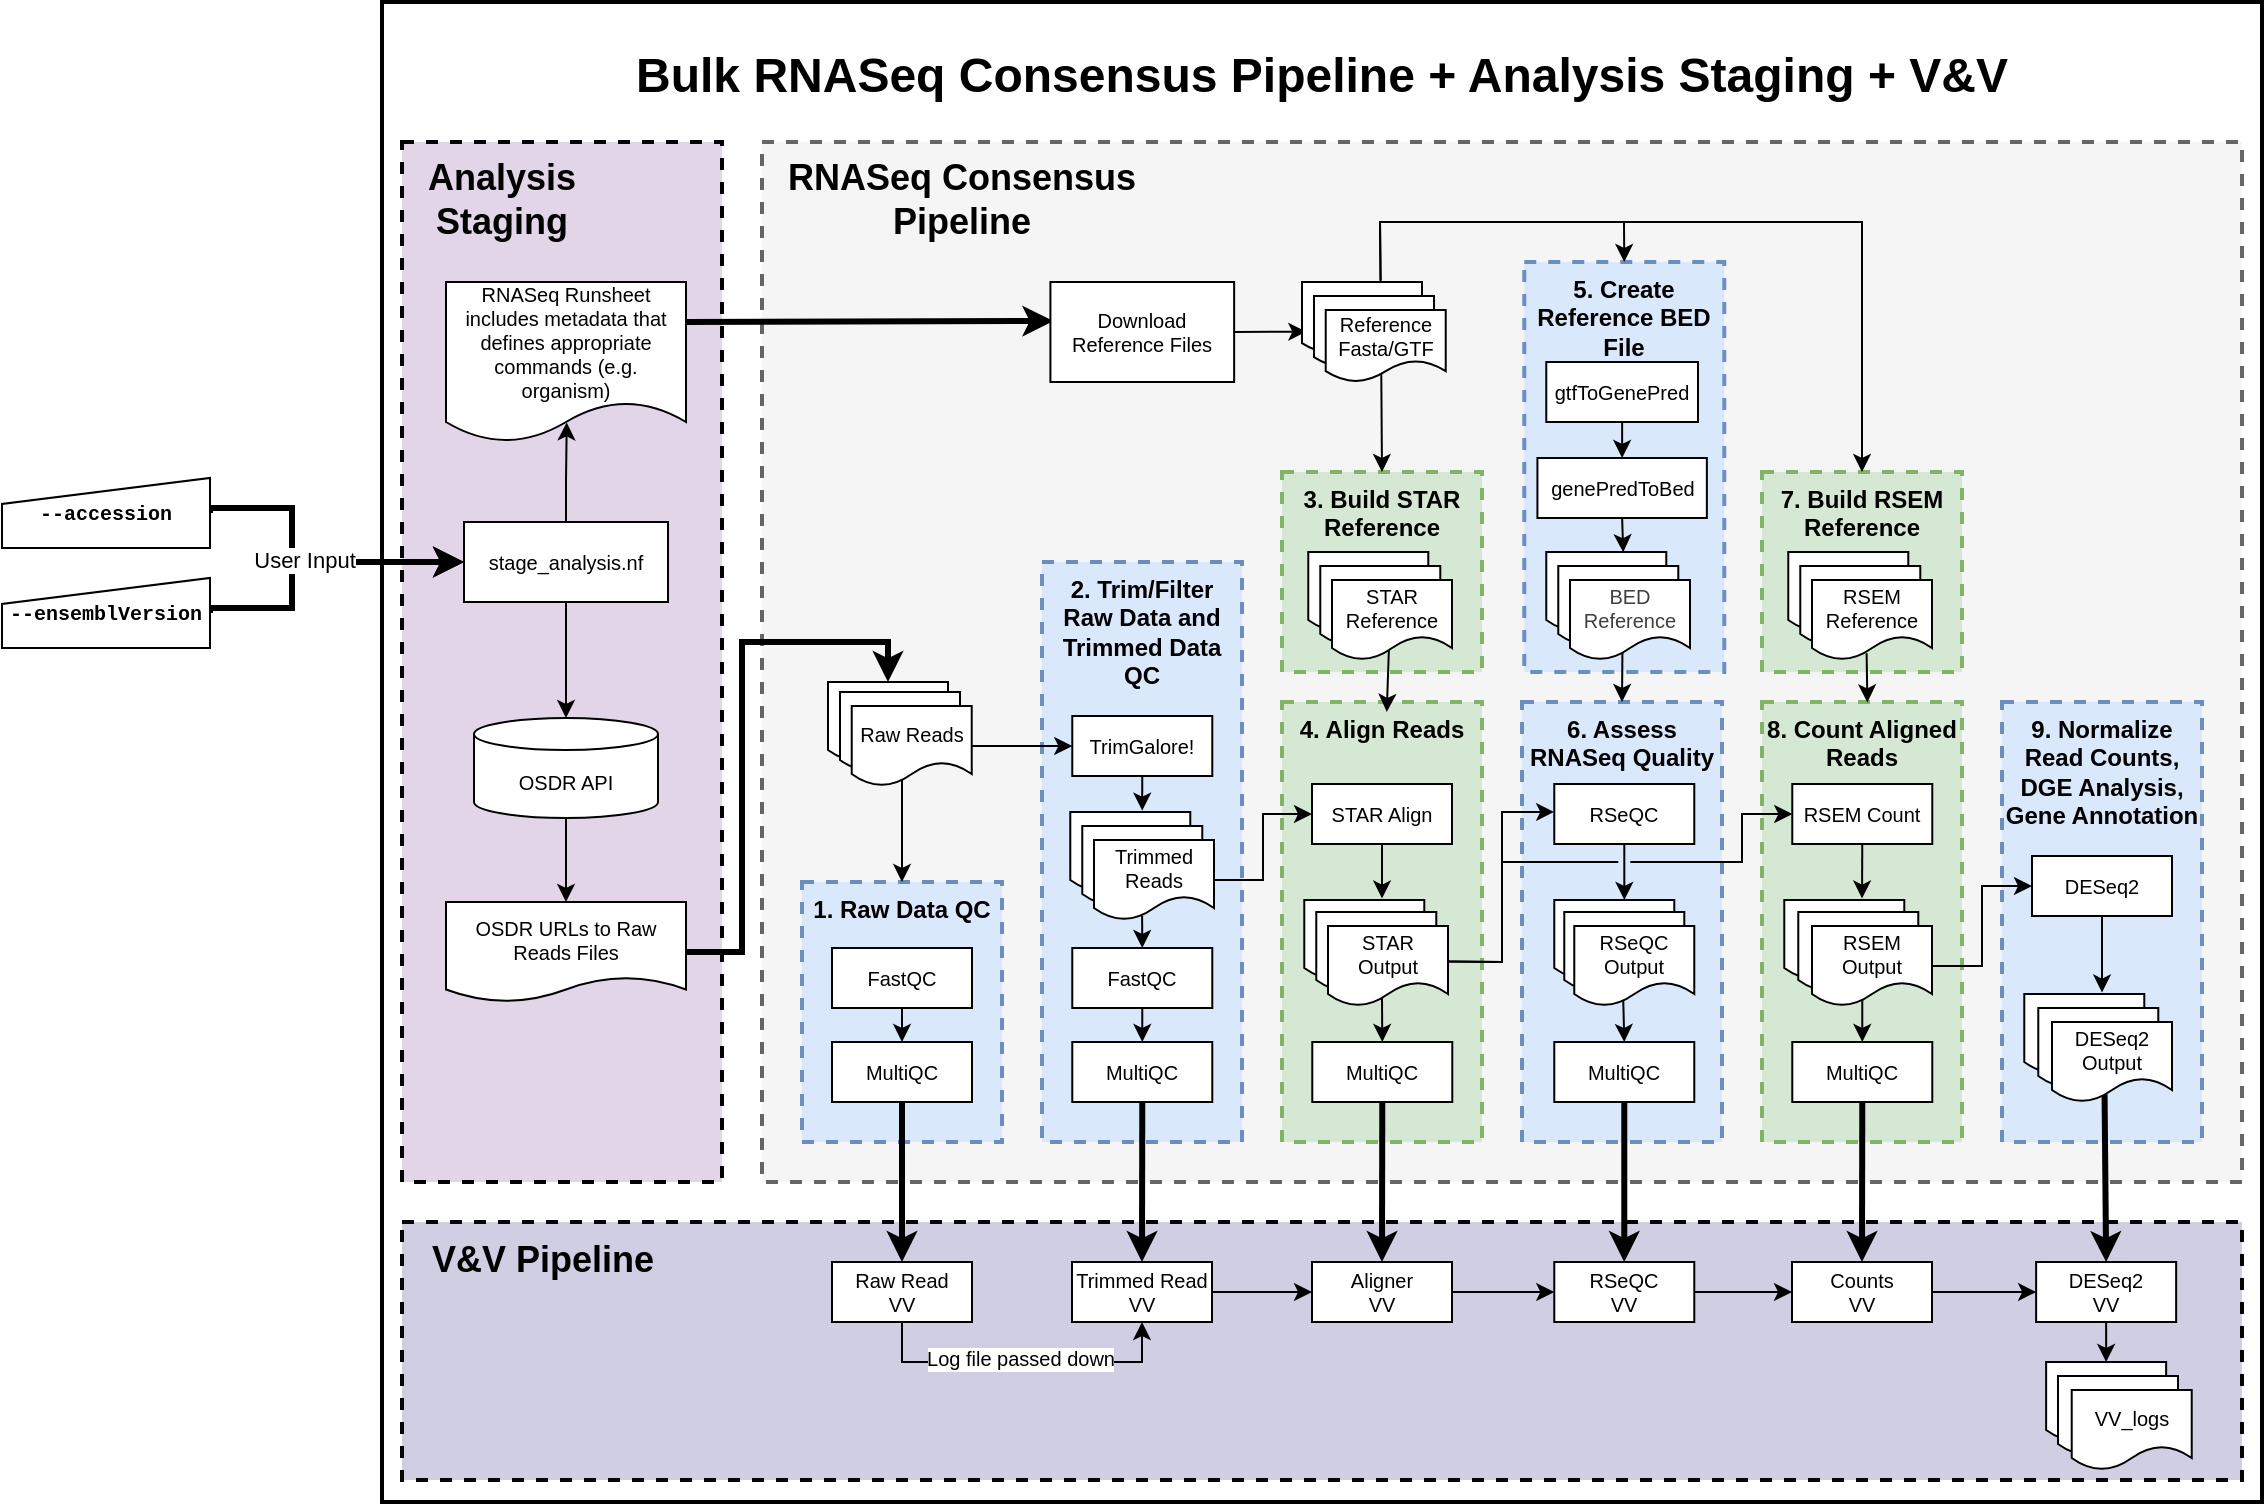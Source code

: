 <mxfile version="27.1.3">
  <diagram id="yPxyJZ8AM_hMuL3Unpa9" name="RNASeqPPL">
    <mxGraphModel dx="830" dy="1156" grid="1" gridSize="10" guides="1" tooltips="1" connect="1" arrows="1" fold="1" page="0" pageScale="1" pageWidth="1100" pageHeight="850" math="0" shadow="0">
      <root>
        <mxCell id="0" />
        <mxCell id="1" parent="0" />
        <mxCell id="151" value="" style="rounded=0;whiteSpace=wrap;html=1;dashed=1;strokeWidth=2;fillColor=#f5f5f5;strokeColor=#666666;fontColor=#333333;" parent="1" vertex="1">
          <mxGeometry x="430" y="40" width="740" height="520" as="geometry" />
        </mxCell>
        <mxCell id="165" value="&lt;h1 style=&quot;scrollbar-color: light-dark(#e2e2e2, #4b4b4b)&lt;br/&gt;&#x9;&#x9;&#x9;&#x9;&#x9;light-dark(#fbfbfb, var(--dark-panel-color));&quot;&gt;Bulk RNASeq Consensus Pipeline + Analysis Staging + V&amp;amp;V&lt;/h1&gt;" style="rounded=0;whiteSpace=wrap;html=1;fillColor=none;strokeWidth=2;verticalAlign=top;" parent="1" vertex="1">
          <mxGeometry x="240" y="-30" width="940" height="750" as="geometry" />
        </mxCell>
        <mxCell id="4" value="&lt;span style=&quot;color: rgb(0, 0, 0); font-weight: 700;&quot;&gt;1. Raw Data QC&lt;/span&gt;" style="rounded=0;whiteSpace=wrap;html=1;align=center;dashed=1;strokeWidth=2;fillColor=#dae8fc;strokeColor=#6c8ebf;verticalAlign=top;" parent="1" vertex="1">
          <mxGeometry x="450" y="410" width="100" height="130" as="geometry" />
        </mxCell>
        <mxCell id="6" value="&lt;span style=&quot;color: rgb(0, 0, 0); font-weight: 700;&quot;&gt;2. Trim/Filter Raw Data and Trimmed Data QC&lt;/span&gt;" style="rounded=0;whiteSpace=wrap;html=1;align=center;dashed=1;strokeWidth=2;fillColor=#dae8fc;strokeColor=#6c8ebf;verticalAlign=top;" parent="1" vertex="1">
          <mxGeometry x="570" y="250" width="100" height="290" as="geometry" />
        </mxCell>
        <mxCell id="134" value="" style="rounded=0;whiteSpace=wrap;html=1;align=center;dashed=1;strokeWidth=2;fillColor=#d0cee2;strokeColor=light-dark(#050505, #a4a0c6);" parent="1" vertex="1">
          <mxGeometry x="250" y="580" width="920" height="129" as="geometry" />
        </mxCell>
        <mxCell id="rDUlS8jjdEe4DjbBXOIM-208" value="" style="rounded=0;whiteSpace=wrap;html=1;align=center;dashed=1;strokeWidth=2;fillColor=#e1d5e7;strokeColor=#000000;" parent="1" vertex="1">
          <mxGeometry x="250" y="40" width="160" height="520" as="geometry" />
        </mxCell>
        <mxCell id="rDUlS8jjdEe4DjbBXOIM-179" value="&lt;font&gt;stage_analysis.nf&lt;/font&gt;" style="rounded=0;whiteSpace=wrap;html=1;fontSize=10;" parent="1" vertex="1">
          <mxGeometry x="281" y="230" width="102" height="40" as="geometry" />
        </mxCell>
        <mxCell id="136" style="edgeStyle=none;html=1;exitX=1;exitY=0.25;exitDx=0;exitDy=0;strokeWidth=3;entryX=0.016;entryY=0.39;entryDx=0;entryDy=0;entryPerimeter=0;" parent="1" source="rDUlS8jjdEe4DjbBXOIM-180" target="135" edge="1">
          <mxGeometry relative="1" as="geometry">
            <mxPoint x="560" y="130" as="targetPoint" />
          </mxGeometry>
        </mxCell>
        <mxCell id="rDUlS8jjdEe4DjbBXOIM-180" value="&lt;font&gt;RNASeq Runsheet includes metadata that defines appropriate commands (e.g. organism)&lt;/font&gt;" style="shape=document;whiteSpace=wrap;html=1;boundedLbl=1;size=0.25;fontSize=10;" parent="1" vertex="1">
          <mxGeometry x="272" y="110" width="120" height="80" as="geometry" />
        </mxCell>
        <mxCell id="rDUlS8jjdEe4DjbBXOIM-193" style="edgeStyle=orthogonalEdgeStyle;rounded=0;orthogonalLoop=1;jettySize=auto;html=1;exitX=0.5;exitY=1;exitDx=0;exitDy=0;exitPerimeter=0;entryX=0.5;entryY=0;entryDx=0;entryDy=0;" parent="1" source="rDUlS8jjdEe4DjbBXOIM-181" target="rDUlS8jjdEe4DjbBXOIM-182" edge="1">
          <mxGeometry relative="1" as="geometry" />
        </mxCell>
        <mxCell id="rDUlS8jjdEe4DjbBXOIM-181" value="OSDR API" style="shape=cylinder3;whiteSpace=wrap;html=1;boundedLbl=1;backgroundOutline=1;size=8;fontSize=10;" parent="1" vertex="1">
          <mxGeometry x="286" y="328" width="92" height="50" as="geometry" />
        </mxCell>
        <mxCell id="TnR4DF4ovOhTE7zjNQnB-197" style="edgeStyle=orthogonalEdgeStyle;rounded=0;orthogonalLoop=1;jettySize=auto;html=1;exitX=1;exitY=0.5;exitDx=0;exitDy=0;entryX=0.5;entryY=0;entryDx=0;entryDy=0;strokeWidth=3;" edge="1" parent="1" source="rDUlS8jjdEe4DjbBXOIM-182" target="17">
          <mxGeometry relative="1" as="geometry">
            <Array as="points">
              <mxPoint x="420" y="445" />
              <mxPoint x="420" y="290" />
              <mxPoint x="493" y="290" />
            </Array>
          </mxGeometry>
        </mxCell>
        <mxCell id="rDUlS8jjdEe4DjbBXOIM-182" value="OSDR URLs to Raw Reads Files" style="shape=document;whiteSpace=wrap;html=1;boundedLbl=1;size=0.25;fontSize=10;" parent="1" vertex="1">
          <mxGeometry x="272" y="420" width="120" height="50" as="geometry" />
        </mxCell>
        <mxCell id="rDUlS8jjdEe4DjbBXOIM-192" style="edgeStyle=orthogonalEdgeStyle;rounded=0;orthogonalLoop=1;jettySize=auto;html=1;exitX=0.5;exitY=1;exitDx=0;exitDy=0;entryX=0.5;entryY=0;entryDx=0;entryDy=0;entryPerimeter=0;" parent="1" source="rDUlS8jjdEe4DjbBXOIM-179" target="rDUlS8jjdEe4DjbBXOIM-181" edge="1">
          <mxGeometry relative="1" as="geometry" />
        </mxCell>
        <mxCell id="rDUlS8jjdEe4DjbBXOIM-199" style="edgeStyle=orthogonalEdgeStyle;rounded=0;orthogonalLoop=1;jettySize=auto;html=1;exitX=1;exitY=0.5;exitDx=0;exitDy=0;entryX=0;entryY=0.5;entryDx=0;entryDy=0;strokeWidth=3;" parent="1" source="rDUlS8jjdEe4DjbBXOIM-206" target="rDUlS8jjdEe4DjbBXOIM-179" edge="1">
          <mxGeometry relative="1" as="geometry">
            <mxPoint x="155" y="225" as="sourcePoint" />
            <Array as="points">
              <mxPoint x="195" y="223" />
              <mxPoint x="195" y="250" />
            </Array>
          </mxGeometry>
        </mxCell>
        <mxCell id="rDUlS8jjdEe4DjbBXOIM-202" style="edgeStyle=orthogonalEdgeStyle;rounded=0;orthogonalLoop=1;jettySize=auto;html=1;exitX=1;exitY=0.5;exitDx=0;exitDy=0;entryX=0;entryY=0.5;entryDx=0;entryDy=0;strokeWidth=3;" parent="1" source="rDUlS8jjdEe4DjbBXOIM-207" target="rDUlS8jjdEe4DjbBXOIM-179" edge="1">
          <mxGeometry relative="1" as="geometry">
            <mxPoint x="155" y="275" as="sourcePoint" />
            <Array as="points">
              <mxPoint x="195" y="273" />
              <mxPoint x="195" y="250" />
            </Array>
          </mxGeometry>
        </mxCell>
        <mxCell id="rDUlS8jjdEe4DjbBXOIM-203" value="User Input" style="edgeLabel;html=1;align=center;verticalAlign=middle;resizable=0;points=[];" parent="rDUlS8jjdEe4DjbBXOIM-202" vertex="1" connectable="0">
          <mxGeometry x="0.232" y="-1" relative="1" as="geometry">
            <mxPoint x="-22" y="-2" as="offset" />
          </mxGeometry>
        </mxCell>
        <mxCell id="rDUlS8jjdEe4DjbBXOIM-206" value="&lt;span style=&quot;font-family: &amp;quot;Courier New&amp;quot;;&quot;&gt;--accession&lt;/span&gt;" style="shape=manualInput;whiteSpace=wrap;html=1;size=13;fontSize=10;fontStyle=1" parent="1" vertex="1">
          <mxGeometry x="50" y="208" width="104" height="35" as="geometry" />
        </mxCell>
        <mxCell id="rDUlS8jjdEe4DjbBXOIM-207" value="&lt;span style=&quot;font-family: &amp;quot;Courier New&amp;quot;;&quot;&gt;--ensemblVersion&lt;/span&gt;" style="shape=manualInput;whiteSpace=wrap;html=1;size=13;fontSize=10;fontStyle=1" parent="1" vertex="1">
          <mxGeometry x="50" y="258" width="104" height="35" as="geometry" />
        </mxCell>
        <mxCell id="rDUlS8jjdEe4DjbBXOIM-210" value="&lt;h2&gt;Analysis Staging&lt;/h2&gt;" style="text;html=1;align=center;verticalAlign=middle;whiteSpace=wrap;rounded=0;fontFamily=Helvetica;fontSize=12;" parent="1" vertex="1">
          <mxGeometry x="260" y="49" width="80" height="40" as="geometry" />
        </mxCell>
        <mxCell id="28" style="edgeStyle=none;html=1;exitX=0.5;exitY=1;exitDx=0;exitDy=0;entryX=0.5;entryY=0;entryDx=0;entryDy=0;" parent="1" source="2" target="3" edge="1">
          <mxGeometry relative="1" as="geometry" />
        </mxCell>
        <mxCell id="2" value="&lt;span&gt;FastQC&lt;/span&gt;" style="rounded=0;whiteSpace=wrap;html=1;fontSize=10;" parent="1" vertex="1">
          <mxGeometry x="465" y="443" width="70" height="30" as="geometry" />
        </mxCell>
        <mxCell id="33" style="edgeStyle=none;html=1;exitX=0.5;exitY=1;exitDx=0;exitDy=0;entryX=0.5;entryY=0;entryDx=0;entryDy=0;strokeWidth=3;" parent="1" source="3" target="32" edge="1">
          <mxGeometry relative="1" as="geometry" />
        </mxCell>
        <mxCell id="3" value="&lt;span&gt;MultiQC&lt;/span&gt;" style="rounded=0;whiteSpace=wrap;html=1;fontSize=10;" parent="1" vertex="1">
          <mxGeometry x="465" y="490" width="70" height="30" as="geometry" />
        </mxCell>
        <mxCell id="105" style="edgeStyle=none;html=1;entryX=0.5;entryY=0;entryDx=0;entryDy=0;exitX=0.419;exitY=0.91;exitDx=0;exitDy=0;exitPerimeter=0;" parent="1" source="rDUlS8jjdEe4DjbBXOIM-185" edge="1">
          <mxGeometry relative="1" as="geometry">
            <mxPoint x="500" y="410" as="targetPoint" />
          </mxGeometry>
        </mxCell>
        <mxCell id="29" style="edgeStyle=none;html=1;exitX=0.5;exitY=1;exitDx=0;exitDy=0;entryX=0.5;entryY=0;entryDx=0;entryDy=0;" parent="1" source="7" target="8" edge="1">
          <mxGeometry relative="1" as="geometry" />
        </mxCell>
        <mxCell id="7" value="&lt;span&gt;FastQC&lt;/span&gt;" style="rounded=0;whiteSpace=wrap;html=1;fontSize=10;" parent="1" vertex="1">
          <mxGeometry x="585.14" y="443" width="70" height="30" as="geometry" />
        </mxCell>
        <mxCell id="35" style="edgeStyle=none;html=1;exitX=0.5;exitY=1;exitDx=0;exitDy=0;entryX=0.5;entryY=0;entryDx=0;entryDy=0;strokeWidth=3;" parent="1" source="8" target="34" edge="1">
          <mxGeometry relative="1" as="geometry" />
        </mxCell>
        <mxCell id="8" value="&lt;span&gt;MultiQC&lt;/span&gt;" style="rounded=0;whiteSpace=wrap;html=1;fontSize=10;" parent="1" vertex="1">
          <mxGeometry x="585.14" y="490" width="70" height="30" as="geometry" />
        </mxCell>
        <mxCell id="12" value="&lt;span&gt;TrimGalore!&lt;/span&gt;" style="rounded=0;whiteSpace=wrap;html=1;fontSize=10;" parent="1" vertex="1">
          <mxGeometry x="585.14" y="327" width="70" height="30" as="geometry" />
        </mxCell>
        <mxCell id="130" style="edgeStyle=none;html=1;exitX=0.5;exitY=1;exitDx=0;exitDy=0;entryX=0.5;entryY=1;entryDx=0;entryDy=0;rounded=0;curved=0;" parent="1" source="32" target="34" edge="1">
          <mxGeometry relative="1" as="geometry">
            <Array as="points">
              <mxPoint x="500" y="650" />
              <mxPoint x="620" y="650" />
            </Array>
          </mxGeometry>
        </mxCell>
        <mxCell id="150" value="Log file passed down" style="edgeLabel;html=1;align=center;verticalAlign=middle;resizable=0;points=[];fontSize=10;" parent="130" vertex="1" connectable="0">
          <mxGeometry x="-0.021" y="2" relative="1" as="geometry">
            <mxPoint as="offset" />
          </mxGeometry>
        </mxCell>
        <mxCell id="32" value="&lt;span&gt;Raw Read&lt;/span&gt;&lt;div&gt;&lt;span&gt;VV&lt;/span&gt;&lt;/div&gt;" style="rounded=0;whiteSpace=wrap;html=1;fontSize=10;" parent="1" vertex="1">
          <mxGeometry x="465" y="600" width="70" height="30" as="geometry" />
        </mxCell>
        <mxCell id="129" style="edgeStyle=none;html=1;exitX=1;exitY=0.5;exitDx=0;exitDy=0;entryX=0;entryY=0.5;entryDx=0;entryDy=0;" parent="1" source="34" target="50" edge="1">
          <mxGeometry relative="1" as="geometry" />
        </mxCell>
        <mxCell id="34" value="&lt;span&gt;Trimmed Read&lt;/span&gt;&lt;div&gt;&lt;span&gt;VV&lt;/span&gt;&lt;/div&gt;" style="rounded=0;whiteSpace=wrap;html=1;fontSize=10;" parent="1" vertex="1">
          <mxGeometry x="585" y="600" width="70" height="30" as="geometry" />
        </mxCell>
        <mxCell id="36" value="&lt;span style=&quot;color: rgb(0, 0, 0); font-weight: 700;&quot;&gt;4. Align Reads&lt;/span&gt;" style="rounded=0;whiteSpace=wrap;html=1;align=center;dashed=1;strokeWidth=2;fillColor=#d5e8d4;strokeColor=#82b366;verticalAlign=top;" parent="1" vertex="1">
          <mxGeometry x="690" y="320" width="100" height="220" as="geometry" />
        </mxCell>
        <mxCell id="37" style="edgeStyle=none;html=1;exitX=0.45;exitY=0.896;exitDx=0;exitDy=0;entryX=0.5;entryY=0;entryDx=0;entryDy=0;exitPerimeter=0;" parent="1" source="49" target="40" edge="1">
          <mxGeometry relative="1" as="geometry">
            <mxPoint x="740.14" y="477" as="sourcePoint" />
          </mxGeometry>
        </mxCell>
        <mxCell id="39" style="edgeStyle=none;html=1;exitX=0.5;exitY=1;exitDx=0;exitDy=0;entryX=0.5;entryY=0;entryDx=0;entryDy=0;strokeWidth=3;" parent="1" source="40" target="50" edge="1">
          <mxGeometry relative="1" as="geometry" />
        </mxCell>
        <mxCell id="40" value="&lt;span&gt;MultiQC&lt;/span&gt;" style="rounded=0;whiteSpace=wrap;html=1;fontSize=10;" parent="1" vertex="1">
          <mxGeometry x="705.14" y="490" width="70" height="30" as="geometry" />
        </mxCell>
        <mxCell id="42" style="edgeStyle=none;html=1;exitX=0.5;exitY=1;exitDx=0;exitDy=0;entryX=0.648;entryY=-0.018;entryDx=0;entryDy=0;entryPerimeter=0;" parent="1" source="43" target="46" edge="1">
          <mxGeometry relative="1" as="geometry" />
        </mxCell>
        <mxCell id="43" value="&lt;span&gt;STAR Align&lt;/span&gt;" style="rounded=0;whiteSpace=wrap;html=1;fontSize=10;" parent="1" vertex="1">
          <mxGeometry x="705.0" y="361" width="70" height="30" as="geometry" />
        </mxCell>
        <mxCell id="128" style="edgeStyle=none;html=1;exitX=1;exitY=0.5;exitDx=0;exitDy=0;entryX=0;entryY=0.5;entryDx=0;entryDy=0;" parent="1" source="50" target="87" edge="1">
          <mxGeometry relative="1" as="geometry" />
        </mxCell>
        <mxCell id="50" value="&lt;span&gt;Aligner&lt;/span&gt;&lt;div&gt;&lt;span&gt;VV&lt;/span&gt;&lt;/div&gt;" style="rounded=0;whiteSpace=wrap;html=1;fontSize=10;" parent="1" vertex="1">
          <mxGeometry x="705" y="600" width="70" height="30" as="geometry" />
        </mxCell>
        <mxCell id="55" value="&lt;span style=&quot;color: rgb(0, 0, 0); font-weight: 700;&quot;&gt;3. Build STAR Reference&lt;/span&gt;" style="rounded=0;whiteSpace=wrap;html=1;align=center;dashed=1;strokeWidth=2;fillColor=#d5e8d4;strokeColor=#82b366;verticalAlign=top;" parent="1" vertex="1">
          <mxGeometry x="690" y="205" width="100" height="100" as="geometry" />
        </mxCell>
        <mxCell id="61" value="" style="endArrow=classic;html=1;exitX=0.474;exitY=0.873;exitDx=0;exitDy=0;exitPerimeter=0;entryX=0.536;entryY=0.065;entryDx=0;entryDy=0;entryPerimeter=0;" parent="1" source="60" edge="1">
          <mxGeometry width="50" height="50" relative="1" as="geometry">
            <mxPoint x="750" y="360" as="sourcePoint" />
            <mxPoint x="742.38" y="324.95" as="targetPoint" />
          </mxGeometry>
        </mxCell>
        <mxCell id="62" value="&lt;span style=&quot;color: rgb(0, 0, 0); font-weight: 700;&quot;&gt;6. Assess RNASeq Quality&lt;/span&gt;" style="rounded=0;whiteSpace=wrap;html=1;align=center;dashed=1;strokeWidth=2;fillColor=#dae8fc;strokeColor=#6c8ebf;verticalAlign=top;" parent="1" vertex="1">
          <mxGeometry x="810" y="320" width="100" height="220" as="geometry" />
        </mxCell>
        <mxCell id="88" style="edgeStyle=none;html=1;exitX=0.5;exitY=1;exitDx=0;exitDy=0;strokeWidth=3;" parent="1" source="64" target="87" edge="1">
          <mxGeometry relative="1" as="geometry" />
        </mxCell>
        <mxCell id="64" value="&lt;span&gt;MultiQC&lt;/span&gt;" style="rounded=0;whiteSpace=wrap;html=1;fontSize=10;" parent="1" vertex="1">
          <mxGeometry x="826.14" y="490" width="70" height="30" as="geometry" />
        </mxCell>
        <mxCell id="67" value="&lt;span&gt;RSeQC&lt;/span&gt;" style="rounded=0;whiteSpace=wrap;html=1;fontSize=10;" parent="1" vertex="1">
          <mxGeometry x="826.14" y="361" width="70" height="30" as="geometry" />
        </mxCell>
        <mxCell id="72" value="&lt;span style=&quot;color: rgb(0, 0, 0); font-weight: 700;&quot;&gt;5. Create Reference BED File&lt;/span&gt;" style="rounded=0;whiteSpace=wrap;html=1;align=center;dashed=1;strokeWidth=2;fillColor=#dae8fc;strokeColor=#6c8ebf;verticalAlign=top;" parent="1" vertex="1">
          <mxGeometry x="811.14" y="100" width="100" height="205" as="geometry" />
        </mxCell>
        <mxCell id="73" style="edgeStyle=none;html=1;exitX=0.5;exitY=1;exitDx=0;exitDy=0;entryX=0.641;entryY=0.003;entryDx=0;entryDy=0;entryPerimeter=0;" parent="1" source="74" target="79" edge="1">
          <mxGeometry relative="1" as="geometry">
            <mxPoint x="860.28" y="247" as="targetPoint" />
          </mxGeometry>
        </mxCell>
        <mxCell id="74" value="&lt;span&gt;genePredToBed&lt;/span&gt;" style="rounded=0;whiteSpace=wrap;html=1;fontSize=10;" parent="1" vertex="1">
          <mxGeometry x="817.71" y="198" width="84.72" height="30" as="geometry" />
        </mxCell>
        <mxCell id="82" style="edgeStyle=none;html=1;exitX=0.5;exitY=1;exitDx=0;exitDy=0;entryX=0.5;entryY=0;entryDx=0;entryDy=0;" parent="1" source="77" target="74" edge="1">
          <mxGeometry relative="1" as="geometry" />
        </mxCell>
        <mxCell id="77" value="&lt;span&gt;gtfToGenePred&lt;/span&gt;" style="rounded=0;whiteSpace=wrap;html=1;fontSize=10;" parent="1" vertex="1">
          <mxGeometry x="822.14" y="150" width="75.86" height="30" as="geometry" />
        </mxCell>
        <mxCell id="83" value="" style="endArrow=classic;html=1;exitX=0.437;exitY=0.889;exitDx=0;exitDy=0;exitPerimeter=0;entryX=0.5;entryY=0;entryDx=0;entryDy=0;" parent="1" source="81" target="62" edge="1">
          <mxGeometry width="50" height="50" relative="1" as="geometry">
            <mxPoint x="750" y="280" as="sourcePoint" />
            <mxPoint x="859.14" y="323" as="targetPoint" />
          </mxGeometry>
        </mxCell>
        <mxCell id="86" style="edgeStyle=none;html=1;exitX=0.995;exitY=0.328;exitDx=0;exitDy=0;exitPerimeter=0;entryX=-0.001;entryY=0.465;entryDx=0;entryDy=0;entryPerimeter=0;rounded=0;curved=0;" parent="1" target="67" edge="1">
          <mxGeometry relative="1" as="geometry">
            <mxPoint x="772.7" y="449.808" as="sourcePoint" />
            <mxPoint x="825.0" y="450.0" as="targetPoint" />
            <Array as="points">
              <mxPoint x="800" y="450" />
              <mxPoint x="800" y="375" />
            </Array>
          </mxGeometry>
        </mxCell>
        <mxCell id="127" style="edgeStyle=none;html=1;exitX=1;exitY=0.5;exitDx=0;exitDy=0;entryX=0;entryY=0.5;entryDx=0;entryDy=0;" parent="1" source="87" target="109" edge="1">
          <mxGeometry relative="1" as="geometry" />
        </mxCell>
        <mxCell id="87" value="RSeQC&lt;div&gt;VV&lt;/div&gt;" style="rounded=0;whiteSpace=wrap;html=1;fontSize=10;" parent="1" vertex="1">
          <mxGeometry x="826.14" y="600" width="70" height="30" as="geometry" />
        </mxCell>
        <mxCell id="89" value="&lt;span style=&quot;color: rgb(0, 0, 0); font-weight: 700;&quot;&gt;7. Build RSEM Reference&lt;/span&gt;" style="rounded=0;whiteSpace=wrap;html=1;align=center;dashed=1;strokeWidth=2;fillColor=#d5e8d4;strokeColor=#82b366;verticalAlign=top;" parent="1" vertex="1">
          <mxGeometry x="930" y="205" width="100" height="100" as="geometry" />
        </mxCell>
        <mxCell id="91" value="" style="shape=document;whiteSpace=wrap;html=1;boundedLbl=1;movable=1;resizable=1;rotatable=1;deletable=1;editable=1;locked=0;connectable=1;container=0;" parent="1" vertex="1">
          <mxGeometry x="943.14" y="245" width="60" height="40" as="geometry" />
        </mxCell>
        <mxCell id="92" value="" style="shape=document;whiteSpace=wrap;html=1;boundedLbl=1;movable=1;resizable=1;rotatable=1;deletable=1;editable=1;locked=0;connectable=1;container=0;" parent="1" vertex="1">
          <mxGeometry x="949.14" y="252" width="60" height="40" as="geometry" />
        </mxCell>
        <mxCell id="93" value="&lt;font&gt;RSEM Reference&lt;/font&gt;" style="shape=document;whiteSpace=wrap;html=1;boundedLbl=1;movable=1;resizable=1;rotatable=1;deletable=1;editable=1;locked=0;connectable=1;container=0;fontSize=10;" parent="1" vertex="1">
          <mxGeometry x="955" y="259" width="60" height="40" as="geometry" />
        </mxCell>
        <mxCell id="94" value="&lt;span style=&quot;color: rgb(0, 0, 0); font-weight: 700;&quot;&gt;8. Count Aligned Reads&lt;/span&gt;" style="rounded=0;whiteSpace=wrap;html=1;align=center;dashed=1;strokeWidth=2;fillColor=#d5e8d4;strokeColor=#82b366;verticalAlign=top;" parent="1" vertex="1">
          <mxGeometry x="930" y="320" width="100" height="220" as="geometry" />
        </mxCell>
        <mxCell id="95" style="edgeStyle=none;html=1;exitX=0.419;exitY=0.89;exitDx=0;exitDy=0;entryX=0.5;entryY=0;entryDx=0;entryDy=0;exitPerimeter=0;" parent="1" source="103" target="96" edge="1">
          <mxGeometry relative="1" as="geometry">
            <mxPoint x="980.14" y="477" as="sourcePoint" />
          </mxGeometry>
        </mxCell>
        <mxCell id="110" style="edgeStyle=none;html=1;exitX=0.5;exitY=1;exitDx=0;exitDy=0;entryX=0.5;entryY=0;entryDx=0;entryDy=0;strokeWidth=3;" parent="1" source="96" target="109" edge="1">
          <mxGeometry relative="1" as="geometry" />
        </mxCell>
        <mxCell id="96" value="&lt;span&gt;MultiQC&lt;/span&gt;" style="rounded=0;whiteSpace=wrap;html=1;fontSize=10;" parent="1" vertex="1">
          <mxGeometry x="945.14" y="490" width="70" height="30" as="geometry" />
        </mxCell>
        <mxCell id="98" style="edgeStyle=none;html=1;exitX=0.5;exitY=1;exitDx=0;exitDy=0;entryX=0.648;entryY=-0.018;entryDx=0;entryDy=0;entryPerimeter=0;" parent="1" source="99" target="101" edge="1">
          <mxGeometry relative="1" as="geometry" />
        </mxCell>
        <mxCell id="99" value="&lt;span&gt;RSEM Count&lt;/span&gt;" style="rounded=0;whiteSpace=wrap;html=1;fontSize=10;" parent="1" vertex="1">
          <mxGeometry x="945.14" y="361" width="70" height="30" as="geometry" />
        </mxCell>
        <mxCell id="125" style="edgeStyle=none;html=1;exitX=1;exitY=0.5;exitDx=0;exitDy=0;entryX=0;entryY=0.5;entryDx=0;entryDy=0;" parent="1" source="109" target="122" edge="1">
          <mxGeometry relative="1" as="geometry">
            <mxPoint x="1060" y="615" as="targetPoint" />
          </mxGeometry>
        </mxCell>
        <mxCell id="195" style="edgeStyle=none;html=1;exitX=0.5;exitY=1;exitDx=0;exitDy=0;entryX=0.599;entryY=-0.017;entryDx=0;entryDy=0;entryPerimeter=0;" parent="1" source="12" target="23" edge="1">
          <mxGeometry relative="1" as="geometry">
            <mxPoint x="750" y="404" as="sourcePoint" />
            <mxPoint x="750" y="434" as="targetPoint" />
          </mxGeometry>
        </mxCell>
        <mxCell id="111" value="" style="endArrow=classic;html=1;exitX=0.455;exitY=0.915;exitDx=0;exitDy=0;exitPerimeter=0;entryX=0.527;entryY=0.001;entryDx=0;entryDy=0;entryPerimeter=0;" parent="1" source="93" target="94" edge="1">
          <mxGeometry width="50" height="50" relative="1" as="geometry">
            <mxPoint x="1000" y="370" as="sourcePoint" />
            <mxPoint x="1050" y="320" as="targetPoint" />
          </mxGeometry>
        </mxCell>
        <mxCell id="112" value="&lt;b&gt;9. Normalize Read Counts, DGE Analysis, Gene Annotation&lt;/b&gt;" style="rounded=0;whiteSpace=wrap;html=1;align=center;dashed=1;strokeWidth=2;fillColor=#dae8fc;strokeColor=#6c8ebf;verticalAlign=top;" parent="1" vertex="1">
          <mxGeometry x="1050" y="320" width="100" height="220" as="geometry" />
        </mxCell>
        <mxCell id="116" style="edgeStyle=none;html=1;exitX=0.5;exitY=1;exitDx=0;exitDy=0;entryX=0.648;entryY=-0.018;entryDx=0;entryDy=0;entryPerimeter=0;" parent="1" source="117" target="119" edge="1">
          <mxGeometry relative="1" as="geometry" />
        </mxCell>
        <mxCell id="117" value="&lt;span&gt;DESeq2&lt;/span&gt;" style="rounded=0;whiteSpace=wrap;html=1;fontSize=10;" parent="1" vertex="1">
          <mxGeometry x="1065" y="397" width="70" height="30" as="geometry" />
        </mxCell>
        <mxCell id="192" style="edgeStyle=none;html=1;exitX=0.5;exitY=1;exitDx=0;exitDy=0;entryX=0.5;entryY=0;entryDx=0;entryDy=0;" parent="1" source="122" target="160" edge="1">
          <mxGeometry relative="1" as="geometry" />
        </mxCell>
        <mxCell id="160" value="" style="shape=document;whiteSpace=wrap;html=1;boundedLbl=1;movable=1;resizable=1;rotatable=1;deletable=1;editable=1;locked=0;connectable=1;container=0;" parent="1" vertex="1">
          <mxGeometry x="1072.07" y="650" width="60" height="40" as="geometry" />
        </mxCell>
        <mxCell id="126" value="" style="endArrow=classic;html=1;exitX=0.438;exitY=0.903;exitDx=0;exitDy=0;exitPerimeter=0;entryX=0.5;entryY=0;entryDx=0;entryDy=0;strokeWidth=3;" parent="1" source="121" target="122" edge="1">
          <mxGeometry width="50" height="50" relative="1" as="geometry">
            <mxPoint x="1110" y="370" as="sourcePoint" />
            <mxPoint x="1160" y="320" as="targetPoint" />
          </mxGeometry>
        </mxCell>
        <mxCell id="109" value="Counts&lt;div&gt;VV&lt;/div&gt;" style="rounded=0;whiteSpace=wrap;html=1;fontSize=10;" parent="1" vertex="1">
          <mxGeometry x="945" y="600" width="70" height="30" as="geometry" />
        </mxCell>
        <mxCell id="135" value="&lt;font&gt;Download Reference Files&lt;/font&gt;" style="rounded=0;whiteSpace=wrap;html=1;fontSize=10;" parent="1" vertex="1">
          <mxGeometry x="574.21" y="110" width="91.86" height="50" as="geometry" />
        </mxCell>
        <mxCell id="141" style="edgeStyle=none;html=1;exitX=1;exitY=0.5;exitDx=0;exitDy=0;entryX=0.036;entryY=0.69;entryDx=0;entryDy=0;entryPerimeter=0;" parent="1" source="135" target="138" edge="1">
          <mxGeometry relative="1" as="geometry">
            <mxPoint x="610" y="131" as="targetPoint" />
          </mxGeometry>
        </mxCell>
        <mxCell id="145" style="edgeStyle=none;html=1;exitX=0.655;exitY=0.016;exitDx=0;exitDy=0;entryX=0.5;entryY=0;entryDx=0;entryDy=0;rounded=0;curved=0;exitPerimeter=0;" parent="1" source="138" target="89" edge="1">
          <mxGeometry relative="1" as="geometry">
            <mxPoint x="760" y="230" as="targetPoint" />
            <mxPoint x="666" y="120" as="sourcePoint" />
            <Array as="points">
              <mxPoint x="739" y="80" />
              <mxPoint x="980" y="80" />
            </Array>
          </mxGeometry>
        </mxCell>
        <mxCell id="149" value="&lt;h2&gt;V&amp;amp;V Pipeline&lt;/h2&gt;" style="text;html=1;align=center;verticalAlign=middle;whiteSpace=wrap;rounded=0;fontFamily=Helvetica;fontSize=12;" parent="1" vertex="1">
          <mxGeometry x="260" y="589" width="121" height="20" as="geometry" />
        </mxCell>
        <mxCell id="152" value="&lt;h2&gt;RNASeq Consensus Pipeline&lt;/h2&gt;" style="text;html=1;align=center;verticalAlign=middle;whiteSpace=wrap;rounded=0;fontFamily=Helvetica;fontSize=12;" parent="1" vertex="1">
          <mxGeometry x="440" y="49" width="180" height="40" as="geometry" />
        </mxCell>
        <mxCell id="rDUlS8jjdEe4DjbBXOIM-188" style="edgeStyle=orthogonalEdgeStyle;rounded=0;orthogonalLoop=1;jettySize=auto;html=1;exitX=0.5;exitY=0;exitDx=0;exitDy=0;entryX=0.503;entryY=0.878;entryDx=0;entryDy=0;entryPerimeter=0;" parent="1" source="rDUlS8jjdEe4DjbBXOIM-179" target="rDUlS8jjdEe4DjbBXOIM-180" edge="1">
          <mxGeometry relative="1" as="geometry" />
        </mxCell>
        <mxCell id="161" value="" style="shape=document;whiteSpace=wrap;html=1;boundedLbl=1;movable=1;resizable=1;rotatable=1;deletable=1;editable=1;locked=0;connectable=1;container=0;" parent="1" vertex="1">
          <mxGeometry x="1078" y="657" width="60" height="40" as="geometry" />
        </mxCell>
        <mxCell id="162" value="VV_logs" style="shape=document;whiteSpace=wrap;html=1;boundedLbl=1;movable=1;resizable=1;rotatable=1;deletable=1;editable=1;locked=0;connectable=1;container=0;fontSize=10;" parent="1" vertex="1">
          <mxGeometry x="1084.86" y="664" width="60" height="40" as="geometry" />
        </mxCell>
        <mxCell id="187" value="" style="group" parent="1" vertex="1" connectable="0">
          <mxGeometry x="700" y="110" width="71.86" height="50" as="geometry" />
        </mxCell>
        <mxCell id="138" value="" style="shape=document;whiteSpace=wrap;html=1;boundedLbl=1;movable=1;resizable=1;rotatable=1;deletable=1;editable=1;locked=0;connectable=1;container=0;fontSize=10;" parent="187" vertex="1">
          <mxGeometry width="60" height="36" as="geometry" />
        </mxCell>
        <mxCell id="139" value="" style="shape=document;whiteSpace=wrap;html=1;boundedLbl=1;movable=1;resizable=1;rotatable=1;deletable=1;editable=1;locked=0;connectable=1;container=0;fontSize=10;" parent="187" vertex="1">
          <mxGeometry x="6" y="7" width="60" height="36" as="geometry" />
        </mxCell>
        <mxCell id="140" value="&lt;font&gt;Reference Fasta/GTF&lt;/font&gt;" style="shape=document;whiteSpace=wrap;html=1;boundedLbl=1;movable=1;resizable=1;rotatable=1;deletable=1;editable=1;locked=0;connectable=1;container=0;fontSize=10;" parent="187" vertex="1">
          <mxGeometry x="11.86" y="14" width="60" height="36" as="geometry" />
        </mxCell>
        <mxCell id="188" value="" style="endArrow=classic;html=1;entryX=0.5;entryY=0;entryDx=0;entryDy=0;exitX=0.463;exitY=0.887;exitDx=0;exitDy=0;exitPerimeter=0;" parent="1" source="140" target="55" edge="1">
          <mxGeometry width="50" height="50" relative="1" as="geometry">
            <mxPoint x="740" y="160" as="sourcePoint" />
            <mxPoint x="750" y="140" as="targetPoint" />
          </mxGeometry>
        </mxCell>
        <mxCell id="189" style="edgeStyle=none;html=1;exitX=0.655;exitY=-0.024;exitDx=0;exitDy=0;rounded=0;curved=0;exitPerimeter=0;entryX=0.5;entryY=0;entryDx=0;entryDy=0;" parent="1" source="138" target="72" edge="1">
          <mxGeometry relative="1" as="geometry">
            <mxPoint x="860" y="80" as="targetPoint" />
            <mxPoint x="749" y="121" as="sourcePoint" />
            <Array as="points">
              <mxPoint x="739" y="80" />
              <mxPoint x="861" y="80" />
            </Array>
          </mxGeometry>
        </mxCell>
        <mxCell id="193" value="" style="endArrow=classic;html=1;exitX=0.5;exitY=1;exitDx=0;exitDy=0;entryX=0.584;entryY=-0.001;entryDx=0;entryDy=0;entryPerimeter=0;" parent="1" source="67" target="176" edge="1">
          <mxGeometry width="50" height="50" relative="1" as="geometry">
            <mxPoint x="850" y="470" as="sourcePoint" />
            <mxPoint x="900" y="420" as="targetPoint" />
          </mxGeometry>
        </mxCell>
        <mxCell id="122" value="&lt;div&gt;&lt;span&gt;DESeq2&lt;/span&gt;&lt;/div&gt;&lt;div&gt;&lt;span&gt;VV&lt;/span&gt;&lt;/div&gt;" style="rounded=0;whiteSpace=wrap;html=1;fontSize=10;" parent="1" vertex="1">
          <mxGeometry x="1067.07" y="600" width="70" height="30" as="geometry" />
        </mxCell>
        <mxCell id="194" value="" style="endArrow=classic;html=1;exitX=0.408;exitY=0.912;exitDx=0;exitDy=0;exitPerimeter=0;entryX=0.5;entryY=0;entryDx=0;entryDy=0;" parent="1" source="71" target="64" edge="1">
          <mxGeometry width="50" height="50" relative="1" as="geometry">
            <mxPoint x="870" y="407" as="sourcePoint" />
            <mxPoint x="870" y="438" as="targetPoint" />
          </mxGeometry>
        </mxCell>
        <mxCell id="108" value="" style="endArrow=classic;html=1;exitX=1;exitY=0.443;exitDx=0;exitDy=0;entryX=0;entryY=0.5;entryDx=0;entryDy=0;rounded=0;curved=0;jumpStyle=gap;exitPerimeter=0;" parent="1" source="49" target="99" edge="1">
          <mxGeometry width="50" height="50" relative="1" as="geometry">
            <mxPoint x="860" y="370" as="sourcePoint" />
            <mxPoint x="910" y="320" as="targetPoint" />
            <Array as="points">
              <mxPoint x="800" y="450" />
              <mxPoint x="800" y="400" />
              <mxPoint x="920" y="400" />
              <mxPoint x="920" y="376" />
            </Array>
          </mxGeometry>
        </mxCell>
        <mxCell id="196" style="edgeStyle=none;html=1;exitX=0.401;exitY=0.947;exitDx=0;exitDy=0;entryX=0.5;entryY=0;entryDx=0;entryDy=0;exitPerimeter=0;" parent="1" source="25" target="7" edge="1">
          <mxGeometry relative="1" as="geometry">
            <mxPoint x="630" y="367" as="sourcePoint" />
            <mxPoint x="630" y="382" as="targetPoint" />
          </mxGeometry>
        </mxCell>
        <mxCell id="176" value="" style="shape=document;whiteSpace=wrap;html=1;boundedLbl=1;movable=1;resizable=1;rotatable=1;deletable=1;editable=1;locked=0;connectable=1;container=0;fontSize=10;" parent="1" vertex="1">
          <mxGeometry x="826.14" y="419" width="60" height="40" as="geometry" />
        </mxCell>
        <mxCell id="119" value="" style="shape=document;whiteSpace=wrap;html=1;boundedLbl=1;movable=1;resizable=1;rotatable=1;deletable=1;editable=1;locked=0;connectable=1;container=0;" parent="1" vertex="1">
          <mxGeometry x="1061.14" y="466" width="60" height="40" as="geometry" />
        </mxCell>
        <mxCell id="17" value="" style="shape=document;whiteSpace=wrap;html=1;boundedLbl=1;movable=1;resizable=1;rotatable=1;deletable=1;editable=1;locked=0;connectable=1;container=0;" parent="1" vertex="1">
          <mxGeometry x="463" y="310" width="60" height="40" as="geometry" />
        </mxCell>
        <mxCell id="23" value="" style="shape=document;whiteSpace=wrap;html=1;boundedLbl=1;movable=1;resizable=1;rotatable=1;deletable=1;editable=1;locked=0;connectable=1;container=0;fontSize=10;" parent="1" vertex="1">
          <mxGeometry x="584.14" y="375" width="60" height="40" as="geometry" />
        </mxCell>
        <mxCell id="101" value="" style="shape=document;whiteSpace=wrap;html=1;boundedLbl=1;movable=1;resizable=1;rotatable=1;deletable=1;editable=1;locked=0;connectable=1;container=0;" parent="1" vertex="1">
          <mxGeometry x="941.14" y="419" width="60" height="40" as="geometry" />
        </mxCell>
        <mxCell id="58" value="" style="shape=document;whiteSpace=wrap;html=1;boundedLbl=1;movable=1;resizable=1;rotatable=1;deletable=1;editable=1;locked=0;connectable=1;container=0;" parent="1" vertex="1">
          <mxGeometry x="703.14" y="245" width="60" height="40" as="geometry" />
        </mxCell>
        <mxCell id="79" value="" style="shape=document;whiteSpace=wrap;html=1;boundedLbl=1;movable=1;resizable=1;rotatable=1;deletable=1;editable=1;locked=0;connectable=1;container=0;" parent="1" vertex="1">
          <mxGeometry x="822.14" y="245" width="60" height="40" as="geometry" />
        </mxCell>
        <mxCell id="46" value="" style="shape=document;whiteSpace=wrap;html=1;boundedLbl=1;movable=1;resizable=1;rotatable=1;deletable=1;editable=1;locked=0;connectable=1;container=0;" parent="1" vertex="1">
          <mxGeometry x="701.14" y="419" width="60" height="40" as="geometry" />
        </mxCell>
        <mxCell id="16" value="" style="shape=document;whiteSpace=wrap;html=1;boundedLbl=1;movable=1;resizable=1;rotatable=1;deletable=1;editable=1;locked=0;connectable=1;container=0;" parent="1" vertex="1">
          <mxGeometry x="469" y="315" width="60" height="40" as="geometry" />
        </mxCell>
        <mxCell id="TnR4DF4ovOhTE7zjNQnB-201" style="edgeStyle=orthogonalEdgeStyle;rounded=0;orthogonalLoop=1;jettySize=auto;html=1;exitX=1;exitY=0.5;exitDx=0;exitDy=0;" edge="1" parent="1" source="rDUlS8jjdEe4DjbBXOIM-185" target="12">
          <mxGeometry relative="1" as="geometry" />
        </mxCell>
        <mxCell id="rDUlS8jjdEe4DjbBXOIM-185" value="Raw Reads" style="shape=document;whiteSpace=wrap;html=1;boundedLbl=1;movable=1;resizable=1;rotatable=1;deletable=1;editable=1;locked=0;connectable=1;container=0;fontSize=10;" parent="1" vertex="1">
          <mxGeometry x="474.86" y="322" width="60" height="40" as="geometry" />
        </mxCell>
        <mxCell id="59" value="" style="shape=document;whiteSpace=wrap;html=1;boundedLbl=1;movable=1;resizable=1;rotatable=1;deletable=1;editable=1;locked=0;connectable=1;container=0;" parent="1" vertex="1">
          <mxGeometry x="709.14" y="252" width="60" height="40" as="geometry" />
        </mxCell>
        <mxCell id="60" value="&lt;font&gt;STAR Reference&lt;/font&gt;" style="shape=document;whiteSpace=wrap;html=1;boundedLbl=1;movable=1;resizable=1;rotatable=1;deletable=1;editable=1;locked=0;connectable=1;container=0;fontSize=10;" parent="1" vertex="1">
          <mxGeometry x="715" y="259" width="60" height="40" as="geometry" />
        </mxCell>
        <mxCell id="24" value="" style="shape=document;whiteSpace=wrap;html=1;boundedLbl=1;movable=1;resizable=1;rotatable=1;deletable=1;editable=1;locked=0;connectable=1;container=0;fontSize=10;" parent="1" vertex="1">
          <mxGeometry x="590.14" y="382" width="60" height="40" as="geometry" />
        </mxCell>
        <mxCell id="TnR4DF4ovOhTE7zjNQnB-202" style="edgeStyle=orthogonalEdgeStyle;rounded=0;orthogonalLoop=1;jettySize=auto;html=1;exitX=1;exitY=0.5;exitDx=0;exitDy=0;entryX=0;entryY=0.5;entryDx=0;entryDy=0;" edge="1" parent="1" source="25" target="43">
          <mxGeometry relative="1" as="geometry" />
        </mxCell>
        <mxCell id="25" value="Trimmed Reads" style="shape=document;whiteSpace=wrap;html=1;boundedLbl=1;movable=1;resizable=1;rotatable=1;deletable=1;editable=1;locked=0;connectable=1;container=0;fontSize=10;" parent="1" vertex="1">
          <mxGeometry x="596" y="389" width="60" height="40" as="geometry" />
        </mxCell>
        <mxCell id="177" value="" style="shape=document;whiteSpace=wrap;html=1;boundedLbl=1;movable=1;resizable=1;rotatable=1;deletable=1;editable=1;locked=0;connectable=1;container=0;fontSize=10;" parent="1" vertex="1">
          <mxGeometry x="831.14" y="425" width="60" height="40" as="geometry" />
        </mxCell>
        <mxCell id="71" value="&lt;font&gt;RSeQC&lt;/font&gt;&lt;div&gt;&lt;font&gt;Output&lt;/font&gt;&lt;/div&gt;" style="shape=document;whiteSpace=wrap;html=1;boundedLbl=1;movable=1;resizable=1;rotatable=1;deletable=1;editable=1;locked=0;connectable=1;container=0;fontSize=10;" parent="1" vertex="1">
          <mxGeometry x="836.14" y="432" width="60" height="40" as="geometry" />
        </mxCell>
        <mxCell id="48" value="" style="shape=document;whiteSpace=wrap;html=1;boundedLbl=1;movable=1;resizable=1;rotatable=1;deletable=1;editable=1;locked=0;connectable=1;container=0;" parent="1" vertex="1">
          <mxGeometry x="707.14" y="425" width="60" height="40" as="geometry" />
        </mxCell>
        <mxCell id="49" value="&lt;font&gt;STAR Output&lt;/font&gt;" style="shape=document;whiteSpace=wrap;html=1;boundedLbl=1;movable=1;resizable=1;rotatable=1;deletable=1;editable=1;locked=0;connectable=1;container=0;fontSize=10;" parent="1" vertex="1">
          <mxGeometry x="713" y="432" width="60" height="40" as="geometry" />
        </mxCell>
        <mxCell id="102" value="" style="shape=document;whiteSpace=wrap;html=1;boundedLbl=1;movable=1;resizable=1;rotatable=1;deletable=1;editable=1;locked=0;connectable=1;container=0;" parent="1" vertex="1">
          <mxGeometry x="948.14" y="425" width="60" height="40" as="geometry" />
        </mxCell>
        <mxCell id="TnR4DF4ovOhTE7zjNQnB-203" style="edgeStyle=orthogonalEdgeStyle;rounded=0;orthogonalLoop=1;jettySize=auto;html=1;exitX=1;exitY=0.5;exitDx=0;exitDy=0;entryX=0;entryY=0.5;entryDx=0;entryDy=0;" edge="1" parent="1" source="103" target="117">
          <mxGeometry relative="1" as="geometry" />
        </mxCell>
        <mxCell id="103" value="RSEM Output" style="shape=document;whiteSpace=wrap;html=1;boundedLbl=1;movable=1;resizable=1;rotatable=1;deletable=1;editable=1;locked=0;connectable=1;container=0;fontSize=10;" parent="1" vertex="1">
          <mxGeometry x="955.0" y="432" width="60" height="40" as="geometry" />
        </mxCell>
        <mxCell id="120" value="" style="shape=document;whiteSpace=wrap;html=1;boundedLbl=1;movable=1;resizable=1;rotatable=1;deletable=1;editable=1;locked=0;connectable=1;container=0;" parent="1" vertex="1">
          <mxGeometry x="1068.14" y="473" width="60" height="40" as="geometry" />
        </mxCell>
        <mxCell id="121" value="DESeq2 Output" style="shape=document;whiteSpace=wrap;html=1;boundedLbl=1;movable=1;resizable=1;rotatable=1;deletable=1;editable=1;locked=0;connectable=1;container=0;fontSize=10;" parent="1" vertex="1">
          <mxGeometry x="1075" y="480" width="60" height="40" as="geometry" />
        </mxCell>
        <mxCell id="80" value="" style="shape=document;whiteSpace=wrap;html=1;boundedLbl=1;movable=1;resizable=1;rotatable=1;deletable=1;editable=1;locked=0;connectable=1;container=0;" parent="1" vertex="1">
          <mxGeometry x="828.14" y="252" width="60" height="40" as="geometry" />
        </mxCell>
        <mxCell id="81" value="&lt;span style=&quot;color: rgb(63, 63, 63);&quot;&gt;BED Reference&lt;/span&gt;" style="shape=document;whiteSpace=wrap;html=1;boundedLbl=1;movable=1;resizable=1;rotatable=1;deletable=1;editable=1;locked=0;connectable=1;container=0;fontSize=10;" parent="1" vertex="1">
          <mxGeometry x="834" y="259" width="60" height="40" as="geometry" />
        </mxCell>
      </root>
    </mxGraphModel>
  </diagram>
</mxfile>
